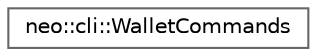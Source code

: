 digraph "Graphical Class Hierarchy"
{
 // LATEX_PDF_SIZE
  bgcolor="transparent";
  edge [fontname=Helvetica,fontsize=10,labelfontname=Helvetica,labelfontsize=10];
  node [fontname=Helvetica,fontsize=10,shape=box,height=0.2,width=0.4];
  rankdir="LR";
  Node0 [id="Node000000",label="neo::cli::WalletCommands",height=0.2,width=0.4,color="grey40", fillcolor="white", style="filled",URL="$classneo_1_1cli_1_1_wallet_commands.html",tooltip="Wallet commands for the CLI."];
}
